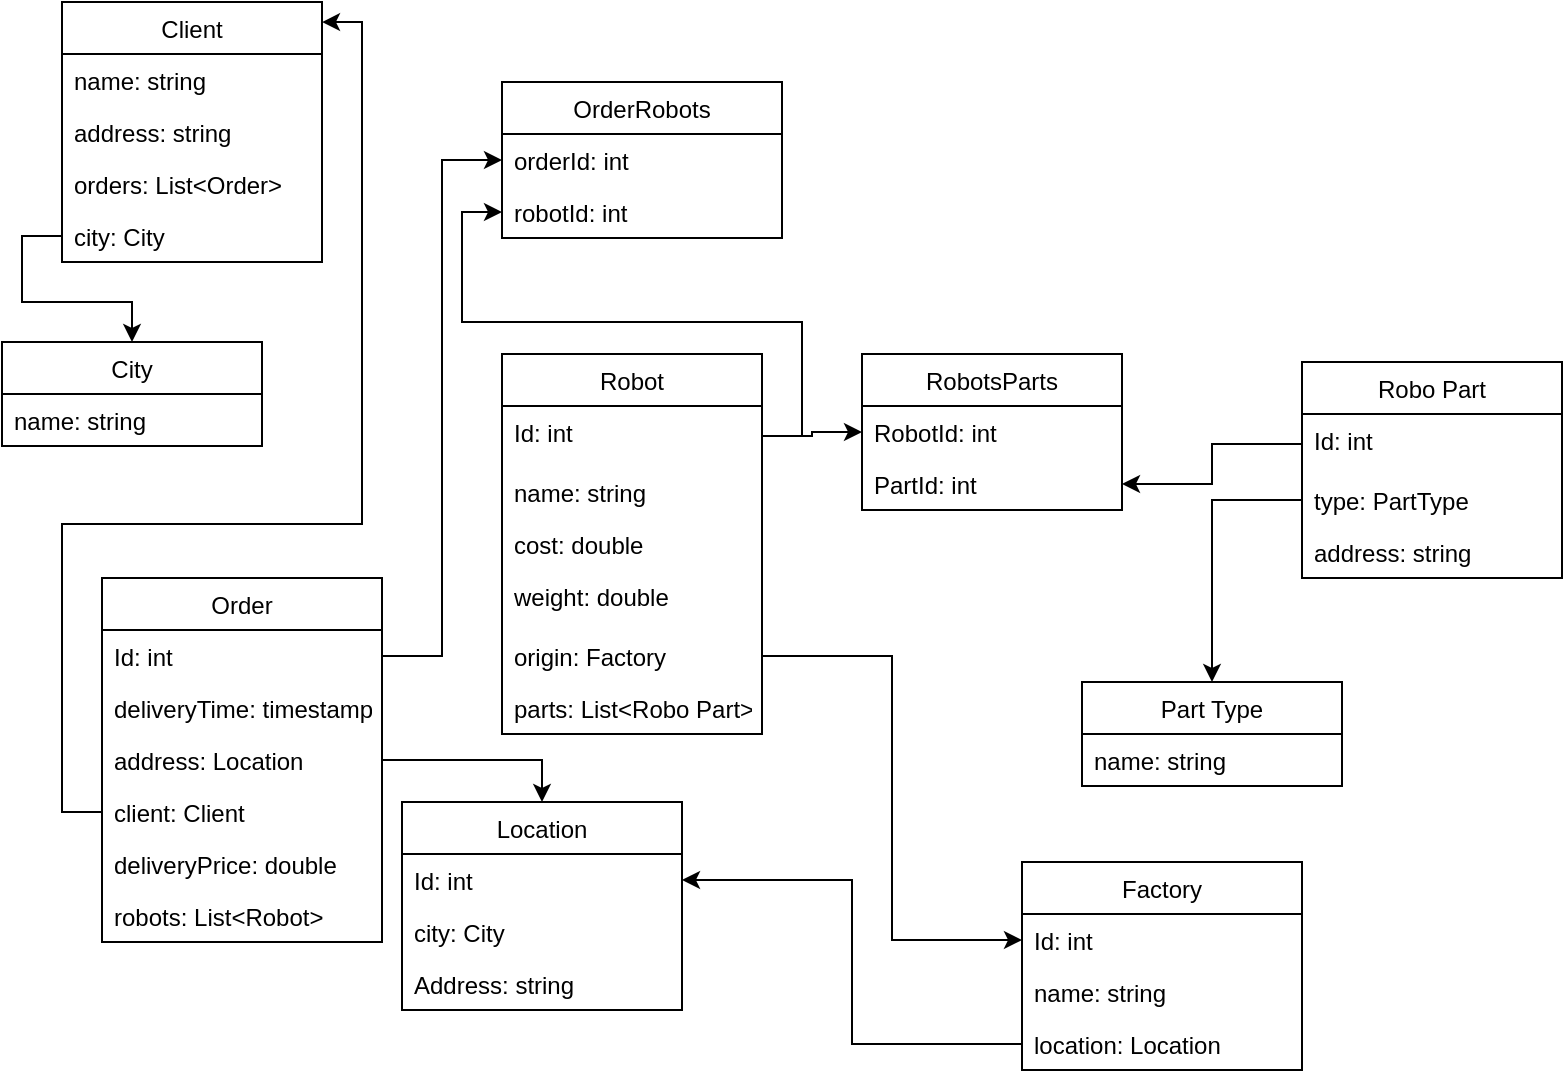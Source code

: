 <mxfile version="15.9.4" type="github">
  <diagram id="R2lEEEUBdFMjLlhIrx00" name="Page-1">
    <mxGraphModel dx="1278" dy="564" grid="1" gridSize="10" guides="1" tooltips="1" connect="1" arrows="1" fold="1" page="1" pageScale="1" pageWidth="850" pageHeight="1100" math="0" shadow="0" extFonts="Permanent Marker^https://fonts.googleapis.com/css?family=Permanent+Marker">
      <root>
        <mxCell id="0" />
        <mxCell id="1" parent="0" />
        <mxCell id="Xu-DrFmwCjmrhMtZ1j9y-1" value="Robo Part" style="swimlane;fontStyle=0;childLayout=stackLayout;horizontal=1;startSize=26;fillColor=none;horizontalStack=0;resizeParent=1;resizeParentMax=0;resizeLast=0;collapsible=1;marginBottom=0;" parent="1" vertex="1">
          <mxGeometry x="685" y="220" width="130" height="108" as="geometry">
            <mxRectangle x="130" y="120" width="60" height="26" as="alternateBounds" />
          </mxGeometry>
        </mxCell>
        <mxCell id="Xu-DrFmwCjmrhMtZ1j9y-30" value="Id: int" style="text;strokeColor=none;fillColor=none;spacingLeft=4;spacingRight=4;overflow=hidden;rotatable=0;points=[[0,0.5],[1,0.5]];portConstraint=eastwest;fontSize=12;" parent="Xu-DrFmwCjmrhMtZ1j9y-1" vertex="1">
          <mxGeometry y="26" width="130" height="30" as="geometry" />
        </mxCell>
        <mxCell id="Xu-DrFmwCjmrhMtZ1j9y-2" value="type: PartType" style="text;strokeColor=none;fillColor=none;align=left;verticalAlign=top;spacingLeft=4;spacingRight=4;overflow=hidden;rotatable=0;points=[[0,0.5],[1,0.5]];portConstraint=eastwest;" parent="Xu-DrFmwCjmrhMtZ1j9y-1" vertex="1">
          <mxGeometry y="56" width="130" height="26" as="geometry" />
        </mxCell>
        <mxCell id="Xu-DrFmwCjmrhMtZ1j9y-3" value="address: string" style="text;strokeColor=none;fillColor=none;align=left;verticalAlign=top;spacingLeft=4;spacingRight=4;overflow=hidden;rotatable=0;points=[[0,0.5],[1,0.5]];portConstraint=eastwest;" parent="Xu-DrFmwCjmrhMtZ1j9y-1" vertex="1">
          <mxGeometry y="82" width="130" height="26" as="geometry" />
        </mxCell>
        <mxCell id="Xu-DrFmwCjmrhMtZ1j9y-10" value="Robot" style="swimlane;fontStyle=0;childLayout=stackLayout;horizontal=1;startSize=26;fillColor=none;horizontalStack=0;resizeParent=1;resizeParentMax=0;resizeLast=0;collapsible=1;marginBottom=0;" parent="1" vertex="1">
          <mxGeometry x="285" y="216" width="130" height="190" as="geometry">
            <mxRectangle x="130" y="120" width="60" height="26" as="alternateBounds" />
          </mxGeometry>
        </mxCell>
        <mxCell id="Xu-DrFmwCjmrhMtZ1j9y-14" value="Id: int" style="text;strokeColor=none;fillColor=none;spacingLeft=4;spacingRight=4;overflow=hidden;rotatable=0;points=[[0,0.5],[1,0.5]];portConstraint=eastwest;fontSize=12;" parent="Xu-DrFmwCjmrhMtZ1j9y-10" vertex="1">
          <mxGeometry y="26" width="130" height="30" as="geometry" />
        </mxCell>
        <mxCell id="Xu-DrFmwCjmrhMtZ1j9y-11" value="name: string&#xa;" style="text;strokeColor=none;fillColor=none;align=left;verticalAlign=top;spacingLeft=4;spacingRight=4;overflow=hidden;rotatable=0;points=[[0,0.5],[1,0.5]];portConstraint=eastwest;" parent="Xu-DrFmwCjmrhMtZ1j9y-10" vertex="1">
          <mxGeometry y="56" width="130" height="26" as="geometry" />
        </mxCell>
        <mxCell id="Xu-DrFmwCjmrhMtZ1j9y-12" value="cost: double" style="text;strokeColor=none;fillColor=none;align=left;verticalAlign=top;spacingLeft=4;spacingRight=4;overflow=hidden;rotatable=0;points=[[0,0.5],[1,0.5]];portConstraint=eastwest;" parent="Xu-DrFmwCjmrhMtZ1j9y-10" vertex="1">
          <mxGeometry y="82" width="130" height="26" as="geometry" />
        </mxCell>
        <mxCell id="Xu-DrFmwCjmrhMtZ1j9y-15" value="weight: double&#xa;" style="text;strokeColor=none;fillColor=none;spacingLeft=4;spacingRight=4;overflow=hidden;rotatable=0;points=[[0,0.5],[1,0.5]];portConstraint=eastwest;fontSize=12;" parent="Xu-DrFmwCjmrhMtZ1j9y-10" vertex="1">
          <mxGeometry y="108" width="130" height="30" as="geometry" />
        </mxCell>
        <mxCell id="0Hs-5lpF6B2QI6nfrO63-44" value="origin: Factory" style="text;strokeColor=none;fillColor=none;align=left;verticalAlign=top;spacingLeft=4;spacingRight=4;overflow=hidden;rotatable=0;points=[[0,0.5],[1,0.5]];portConstraint=eastwest;" vertex="1" parent="Xu-DrFmwCjmrhMtZ1j9y-10">
          <mxGeometry y="138" width="130" height="26" as="geometry" />
        </mxCell>
        <mxCell id="Xu-DrFmwCjmrhMtZ1j9y-13" value="parts: List&lt;Robo Part&gt;" style="text;strokeColor=none;fillColor=none;align=left;verticalAlign=top;spacingLeft=4;spacingRight=4;overflow=hidden;rotatable=0;points=[[0,0.5],[1,0.5]];portConstraint=eastwest;" parent="Xu-DrFmwCjmrhMtZ1j9y-10" vertex="1">
          <mxGeometry y="164" width="130" height="26" as="geometry" />
        </mxCell>
        <mxCell id="Xu-DrFmwCjmrhMtZ1j9y-16" value="Client" style="swimlane;fontStyle=0;childLayout=stackLayout;horizontal=1;startSize=26;fillColor=none;horizontalStack=0;resizeParent=1;resizeParentMax=0;resizeLast=0;collapsible=1;marginBottom=0;" parent="1" vertex="1">
          <mxGeometry x="65" y="40" width="130" height="130" as="geometry">
            <mxRectangle x="130" y="120" width="60" height="26" as="alternateBounds" />
          </mxGeometry>
        </mxCell>
        <mxCell id="Xu-DrFmwCjmrhMtZ1j9y-17" value="name: string&#xa;" style="text;strokeColor=none;fillColor=none;align=left;verticalAlign=top;spacingLeft=4;spacingRight=4;overflow=hidden;rotatable=0;points=[[0,0.5],[1,0.5]];portConstraint=eastwest;" parent="Xu-DrFmwCjmrhMtZ1j9y-16" vertex="1">
          <mxGeometry y="26" width="130" height="26" as="geometry" />
        </mxCell>
        <mxCell id="Xu-DrFmwCjmrhMtZ1j9y-18" value="address: string" style="text;strokeColor=none;fillColor=none;align=left;verticalAlign=top;spacingLeft=4;spacingRight=4;overflow=hidden;rotatable=0;points=[[0,0.5],[1,0.5]];portConstraint=eastwest;" parent="Xu-DrFmwCjmrhMtZ1j9y-16" vertex="1">
          <mxGeometry y="52" width="130" height="26" as="geometry" />
        </mxCell>
        <mxCell id="Xu-DrFmwCjmrhMtZ1j9y-19" value="orders: List&lt;Order&gt;" style="text;strokeColor=none;fillColor=none;align=left;verticalAlign=top;spacingLeft=4;spacingRight=4;overflow=hidden;rotatable=0;points=[[0,0.5],[1,0.5]];portConstraint=eastwest;" parent="Xu-DrFmwCjmrhMtZ1j9y-16" vertex="1">
          <mxGeometry y="78" width="130" height="26" as="geometry" />
        </mxCell>
        <mxCell id="0Hs-5lpF6B2QI6nfrO63-7" value="city: City" style="text;strokeColor=none;fillColor=none;align=left;verticalAlign=top;spacingLeft=4;spacingRight=4;overflow=hidden;rotatable=0;points=[[0,0.5],[1,0.5]];portConstraint=eastwest;" vertex="1" parent="Xu-DrFmwCjmrhMtZ1j9y-16">
          <mxGeometry y="104" width="130" height="26" as="geometry" />
        </mxCell>
        <mxCell id="Xu-DrFmwCjmrhMtZ1j9y-20" value="Part Type" style="swimlane;fontStyle=0;childLayout=stackLayout;horizontal=1;startSize=26;fillColor=none;horizontalStack=0;resizeParent=1;resizeParentMax=0;resizeLast=0;collapsible=1;marginBottom=0;" parent="1" vertex="1">
          <mxGeometry x="575" y="380" width="130" height="52" as="geometry">
            <mxRectangle x="130" y="120" width="60" height="26" as="alternateBounds" />
          </mxGeometry>
        </mxCell>
        <mxCell id="Xu-DrFmwCjmrhMtZ1j9y-21" value="name: string&#xa;" style="text;strokeColor=none;fillColor=none;align=left;verticalAlign=top;spacingLeft=4;spacingRight=4;overflow=hidden;rotatable=0;points=[[0,0.5],[1,0.5]];portConstraint=eastwest;" parent="Xu-DrFmwCjmrhMtZ1j9y-20" vertex="1">
          <mxGeometry y="26" width="130" height="26" as="geometry" />
        </mxCell>
        <mxCell id="Xu-DrFmwCjmrhMtZ1j9y-24" style="edgeStyle=orthogonalEdgeStyle;rounded=0;orthogonalLoop=1;jettySize=auto;html=1;entryX=0.5;entryY=0;entryDx=0;entryDy=0;" parent="1" source="Xu-DrFmwCjmrhMtZ1j9y-2" target="Xu-DrFmwCjmrhMtZ1j9y-20" edge="1">
          <mxGeometry relative="1" as="geometry" />
        </mxCell>
        <mxCell id="Xu-DrFmwCjmrhMtZ1j9y-25" value="RobotsParts" style="swimlane;fontStyle=0;childLayout=stackLayout;horizontal=1;startSize=26;fillColor=none;horizontalStack=0;resizeParent=1;resizeParentMax=0;resizeLast=0;collapsible=1;marginBottom=0;" parent="1" vertex="1">
          <mxGeometry x="465" y="216" width="130" height="78" as="geometry">
            <mxRectangle x="130" y="120" width="60" height="26" as="alternateBounds" />
          </mxGeometry>
        </mxCell>
        <mxCell id="Xu-DrFmwCjmrhMtZ1j9y-26" value="RobotId: int" style="text;strokeColor=none;fillColor=none;align=left;verticalAlign=top;spacingLeft=4;spacingRight=4;overflow=hidden;rotatable=0;points=[[0,0.5],[1,0.5]];portConstraint=eastwest;" parent="Xu-DrFmwCjmrhMtZ1j9y-25" vertex="1">
          <mxGeometry y="26" width="130" height="26" as="geometry" />
        </mxCell>
        <mxCell id="Xu-DrFmwCjmrhMtZ1j9y-27" value="PartId: int" style="text;strokeColor=none;fillColor=none;align=left;verticalAlign=top;spacingLeft=4;spacingRight=4;overflow=hidden;rotatable=0;points=[[0,0.5],[1,0.5]];portConstraint=eastwest;" parent="Xu-DrFmwCjmrhMtZ1j9y-25" vertex="1">
          <mxGeometry y="52" width="130" height="26" as="geometry" />
        </mxCell>
        <mxCell id="Xu-DrFmwCjmrhMtZ1j9y-29" style="edgeStyle=orthogonalEdgeStyle;rounded=0;orthogonalLoop=1;jettySize=auto;html=1;entryX=0;entryY=0.5;entryDx=0;entryDy=0;" parent="1" source="Xu-DrFmwCjmrhMtZ1j9y-14" target="Xu-DrFmwCjmrhMtZ1j9y-26" edge="1">
          <mxGeometry relative="1" as="geometry" />
        </mxCell>
        <mxCell id="Xu-DrFmwCjmrhMtZ1j9y-31" style="edgeStyle=orthogonalEdgeStyle;rounded=0;orthogonalLoop=1;jettySize=auto;html=1;entryX=1;entryY=0.5;entryDx=0;entryDy=0;" parent="1" source="Xu-DrFmwCjmrhMtZ1j9y-30" target="Xu-DrFmwCjmrhMtZ1j9y-27" edge="1">
          <mxGeometry relative="1" as="geometry" />
        </mxCell>
        <mxCell id="0Hs-5lpF6B2QI6nfrO63-2" value="City" style="swimlane;fontStyle=0;childLayout=stackLayout;horizontal=1;startSize=26;fillColor=none;horizontalStack=0;resizeParent=1;resizeParentMax=0;resizeLast=0;collapsible=1;marginBottom=0;" vertex="1" parent="1">
          <mxGeometry x="35" y="210" width="130" height="52" as="geometry">
            <mxRectangle x="130" y="120" width="60" height="26" as="alternateBounds" />
          </mxGeometry>
        </mxCell>
        <mxCell id="0Hs-5lpF6B2QI6nfrO63-3" value="name: string&#xa;" style="text;strokeColor=none;fillColor=none;align=left;verticalAlign=top;spacingLeft=4;spacingRight=4;overflow=hidden;rotatable=0;points=[[0,0.5],[1,0.5]];portConstraint=eastwest;" vertex="1" parent="0Hs-5lpF6B2QI6nfrO63-2">
          <mxGeometry y="26" width="130" height="26" as="geometry" />
        </mxCell>
        <mxCell id="0Hs-5lpF6B2QI6nfrO63-17" value="Location" style="swimlane;fontStyle=0;childLayout=stackLayout;horizontal=1;startSize=26;fillColor=none;horizontalStack=0;resizeParent=1;resizeParentMax=0;resizeLast=0;collapsible=1;marginBottom=0;" vertex="1" parent="1">
          <mxGeometry x="235" y="440" width="140" height="104" as="geometry" />
        </mxCell>
        <mxCell id="0Hs-5lpF6B2QI6nfrO63-34" value="Id: int" style="text;strokeColor=none;fillColor=none;align=left;verticalAlign=top;spacingLeft=4;spacingRight=4;overflow=hidden;rotatable=0;points=[[0,0.5],[1,0.5]];portConstraint=eastwest;" vertex="1" parent="0Hs-5lpF6B2QI6nfrO63-17">
          <mxGeometry y="26" width="140" height="26" as="geometry" />
        </mxCell>
        <mxCell id="0Hs-5lpF6B2QI6nfrO63-18" value="city: City" style="text;strokeColor=none;fillColor=none;align=left;verticalAlign=top;spacingLeft=4;spacingRight=4;overflow=hidden;rotatable=0;points=[[0,0.5],[1,0.5]];portConstraint=eastwest;" vertex="1" parent="0Hs-5lpF6B2QI6nfrO63-17">
          <mxGeometry y="52" width="140" height="26" as="geometry" />
        </mxCell>
        <mxCell id="0Hs-5lpF6B2QI6nfrO63-19" value="Address: string" style="text;strokeColor=none;fillColor=none;align=left;verticalAlign=top;spacingLeft=4;spacingRight=4;overflow=hidden;rotatable=0;points=[[0,0.5],[1,0.5]];portConstraint=eastwest;" vertex="1" parent="0Hs-5lpF6B2QI6nfrO63-17">
          <mxGeometry y="78" width="140" height="26" as="geometry" />
        </mxCell>
        <mxCell id="0Hs-5lpF6B2QI6nfrO63-21" value="OrderRobots" style="swimlane;fontStyle=0;childLayout=stackLayout;horizontal=1;startSize=26;fillColor=none;horizontalStack=0;resizeParent=1;resizeParentMax=0;resizeLast=0;collapsible=1;marginBottom=0;" vertex="1" parent="1">
          <mxGeometry x="285" y="80" width="140" height="78" as="geometry" />
        </mxCell>
        <mxCell id="0Hs-5lpF6B2QI6nfrO63-22" value="orderId: int" style="text;strokeColor=none;fillColor=none;align=left;verticalAlign=top;spacingLeft=4;spacingRight=4;overflow=hidden;rotatable=0;points=[[0,0.5],[1,0.5]];portConstraint=eastwest;" vertex="1" parent="0Hs-5lpF6B2QI6nfrO63-21">
          <mxGeometry y="26" width="140" height="26" as="geometry" />
        </mxCell>
        <mxCell id="0Hs-5lpF6B2QI6nfrO63-23" value="robotId: int" style="text;strokeColor=none;fillColor=none;align=left;verticalAlign=top;spacingLeft=4;spacingRight=4;overflow=hidden;rotatable=0;points=[[0,0.5],[1,0.5]];portConstraint=eastwest;" vertex="1" parent="0Hs-5lpF6B2QI6nfrO63-21">
          <mxGeometry y="52" width="140" height="26" as="geometry" />
        </mxCell>
        <mxCell id="0Hs-5lpF6B2QI6nfrO63-25" value="Order" style="swimlane;fontStyle=0;childLayout=stackLayout;horizontal=1;startSize=26;fillColor=none;horizontalStack=0;resizeParent=1;resizeParentMax=0;resizeLast=0;collapsible=1;marginBottom=0;" vertex="1" parent="1">
          <mxGeometry x="85" y="328" width="140" height="182" as="geometry" />
        </mxCell>
        <mxCell id="0Hs-5lpF6B2QI6nfrO63-26" value="Id: int" style="text;strokeColor=none;fillColor=none;align=left;verticalAlign=top;spacingLeft=4;spacingRight=4;overflow=hidden;rotatable=0;points=[[0,0.5],[1,0.5]];portConstraint=eastwest;" vertex="1" parent="0Hs-5lpF6B2QI6nfrO63-25">
          <mxGeometry y="26" width="140" height="26" as="geometry" />
        </mxCell>
        <mxCell id="0Hs-5lpF6B2QI6nfrO63-27" value="deliveryTime: timestamp" style="text;strokeColor=none;fillColor=none;align=left;verticalAlign=top;spacingLeft=4;spacingRight=4;overflow=hidden;rotatable=0;points=[[0,0.5],[1,0.5]];portConstraint=eastwest;" vertex="1" parent="0Hs-5lpF6B2QI6nfrO63-25">
          <mxGeometry y="52" width="140" height="26" as="geometry" />
        </mxCell>
        <mxCell id="0Hs-5lpF6B2QI6nfrO63-28" value="address: Location" style="text;strokeColor=none;fillColor=none;align=left;verticalAlign=top;spacingLeft=4;spacingRight=4;overflow=hidden;rotatable=0;points=[[0,0.5],[1,0.5]];portConstraint=eastwest;" vertex="1" parent="0Hs-5lpF6B2QI6nfrO63-25">
          <mxGeometry y="78" width="140" height="26" as="geometry" />
        </mxCell>
        <mxCell id="0Hs-5lpF6B2QI6nfrO63-35" value="client: Client" style="text;strokeColor=none;fillColor=none;align=left;verticalAlign=top;spacingLeft=4;spacingRight=4;overflow=hidden;rotatable=0;points=[[0,0.5],[1,0.5]];portConstraint=eastwest;" vertex="1" parent="0Hs-5lpF6B2QI6nfrO63-25">
          <mxGeometry y="104" width="140" height="26" as="geometry" />
        </mxCell>
        <mxCell id="0Hs-5lpF6B2QI6nfrO63-38" value="deliveryPrice: double" style="text;strokeColor=none;fillColor=none;align=left;verticalAlign=top;spacingLeft=4;spacingRight=4;overflow=hidden;rotatable=0;points=[[0,0.5],[1,0.5]];portConstraint=eastwest;" vertex="1" parent="0Hs-5lpF6B2QI6nfrO63-25">
          <mxGeometry y="130" width="140" height="26" as="geometry" />
        </mxCell>
        <mxCell id="0Hs-5lpF6B2QI6nfrO63-29" value="robots: List&lt;Robot&gt;" style="text;strokeColor=none;fillColor=none;align=left;verticalAlign=top;spacingLeft=4;spacingRight=4;overflow=hidden;rotatable=0;points=[[0,0.5],[1,0.5]];portConstraint=eastwest;" vertex="1" parent="0Hs-5lpF6B2QI6nfrO63-25">
          <mxGeometry y="156" width="140" height="26" as="geometry" />
        </mxCell>
        <mxCell id="0Hs-5lpF6B2QI6nfrO63-30" style="edgeStyle=orthogonalEdgeStyle;rounded=0;orthogonalLoop=1;jettySize=auto;html=1;exitX=1;exitY=0.5;exitDx=0;exitDy=0;" edge="1" parent="1" source="0Hs-5lpF6B2QI6nfrO63-26" target="0Hs-5lpF6B2QI6nfrO63-22">
          <mxGeometry relative="1" as="geometry" />
        </mxCell>
        <mxCell id="0Hs-5lpF6B2QI6nfrO63-31" style="edgeStyle=orthogonalEdgeStyle;rounded=0;orthogonalLoop=1;jettySize=auto;html=1;exitX=1;exitY=0.5;exitDx=0;exitDy=0;entryX=0;entryY=0.5;entryDx=0;entryDy=0;" edge="1" parent="1" source="Xu-DrFmwCjmrhMtZ1j9y-14" target="0Hs-5lpF6B2QI6nfrO63-23">
          <mxGeometry relative="1" as="geometry" />
        </mxCell>
        <mxCell id="0Hs-5lpF6B2QI6nfrO63-32" style="edgeStyle=orthogonalEdgeStyle;rounded=0;orthogonalLoop=1;jettySize=auto;html=1;entryX=0.5;entryY=0;entryDx=0;entryDy=0;" edge="1" parent="1" source="0Hs-5lpF6B2QI6nfrO63-28" target="0Hs-5lpF6B2QI6nfrO63-17">
          <mxGeometry relative="1" as="geometry" />
        </mxCell>
        <mxCell id="0Hs-5lpF6B2QI6nfrO63-36" style="edgeStyle=orthogonalEdgeStyle;rounded=0;orthogonalLoop=1;jettySize=auto;html=1;exitX=0;exitY=0.5;exitDx=0;exitDy=0;entryX=1;entryY=0.077;entryDx=0;entryDy=0;entryPerimeter=0;" edge="1" parent="1" source="0Hs-5lpF6B2QI6nfrO63-35" target="Xu-DrFmwCjmrhMtZ1j9y-16">
          <mxGeometry relative="1" as="geometry" />
        </mxCell>
        <mxCell id="0Hs-5lpF6B2QI6nfrO63-37" style="edgeStyle=orthogonalEdgeStyle;rounded=0;orthogonalLoop=1;jettySize=auto;html=1;exitX=0;exitY=0.5;exitDx=0;exitDy=0;entryX=0.5;entryY=0;entryDx=0;entryDy=0;" edge="1" parent="1" source="0Hs-5lpF6B2QI6nfrO63-7" target="0Hs-5lpF6B2QI6nfrO63-2">
          <mxGeometry relative="1" as="geometry" />
        </mxCell>
        <mxCell id="0Hs-5lpF6B2QI6nfrO63-39" value="Factory" style="swimlane;fontStyle=0;childLayout=stackLayout;horizontal=1;startSize=26;fillColor=none;horizontalStack=0;resizeParent=1;resizeParentMax=0;resizeLast=0;collapsible=1;marginBottom=0;" vertex="1" parent="1">
          <mxGeometry x="545" y="470" width="140" height="104" as="geometry" />
        </mxCell>
        <mxCell id="0Hs-5lpF6B2QI6nfrO63-40" value="Id: int" style="text;strokeColor=none;fillColor=none;align=left;verticalAlign=top;spacingLeft=4;spacingRight=4;overflow=hidden;rotatable=0;points=[[0,0.5],[1,0.5]];portConstraint=eastwest;" vertex="1" parent="0Hs-5lpF6B2QI6nfrO63-39">
          <mxGeometry y="26" width="140" height="26" as="geometry" />
        </mxCell>
        <mxCell id="0Hs-5lpF6B2QI6nfrO63-41" value="name: string" style="text;strokeColor=none;fillColor=none;align=left;verticalAlign=top;spacingLeft=4;spacingRight=4;overflow=hidden;rotatable=0;points=[[0,0.5],[1,0.5]];portConstraint=eastwest;" vertex="1" parent="0Hs-5lpF6B2QI6nfrO63-39">
          <mxGeometry y="52" width="140" height="26" as="geometry" />
        </mxCell>
        <mxCell id="0Hs-5lpF6B2QI6nfrO63-42" value="location: Location" style="text;strokeColor=none;fillColor=none;align=left;verticalAlign=top;spacingLeft=4;spacingRight=4;overflow=hidden;rotatable=0;points=[[0,0.5],[1,0.5]];portConstraint=eastwest;" vertex="1" parent="0Hs-5lpF6B2QI6nfrO63-39">
          <mxGeometry y="78" width="140" height="26" as="geometry" />
        </mxCell>
        <mxCell id="0Hs-5lpF6B2QI6nfrO63-43" style="edgeStyle=orthogonalEdgeStyle;rounded=0;orthogonalLoop=1;jettySize=auto;html=1;exitX=0;exitY=0.5;exitDx=0;exitDy=0;entryX=1;entryY=0.5;entryDx=0;entryDy=0;" edge="1" parent="1" source="0Hs-5lpF6B2QI6nfrO63-42" target="0Hs-5lpF6B2QI6nfrO63-34">
          <mxGeometry relative="1" as="geometry" />
        </mxCell>
        <mxCell id="0Hs-5lpF6B2QI6nfrO63-46" style="edgeStyle=orthogonalEdgeStyle;rounded=0;orthogonalLoop=1;jettySize=auto;html=1;exitX=1;exitY=0.5;exitDx=0;exitDy=0;entryX=0;entryY=0.5;entryDx=0;entryDy=0;" edge="1" parent="1" source="0Hs-5lpF6B2QI6nfrO63-44" target="0Hs-5lpF6B2QI6nfrO63-40">
          <mxGeometry relative="1" as="geometry" />
        </mxCell>
      </root>
    </mxGraphModel>
  </diagram>
</mxfile>
